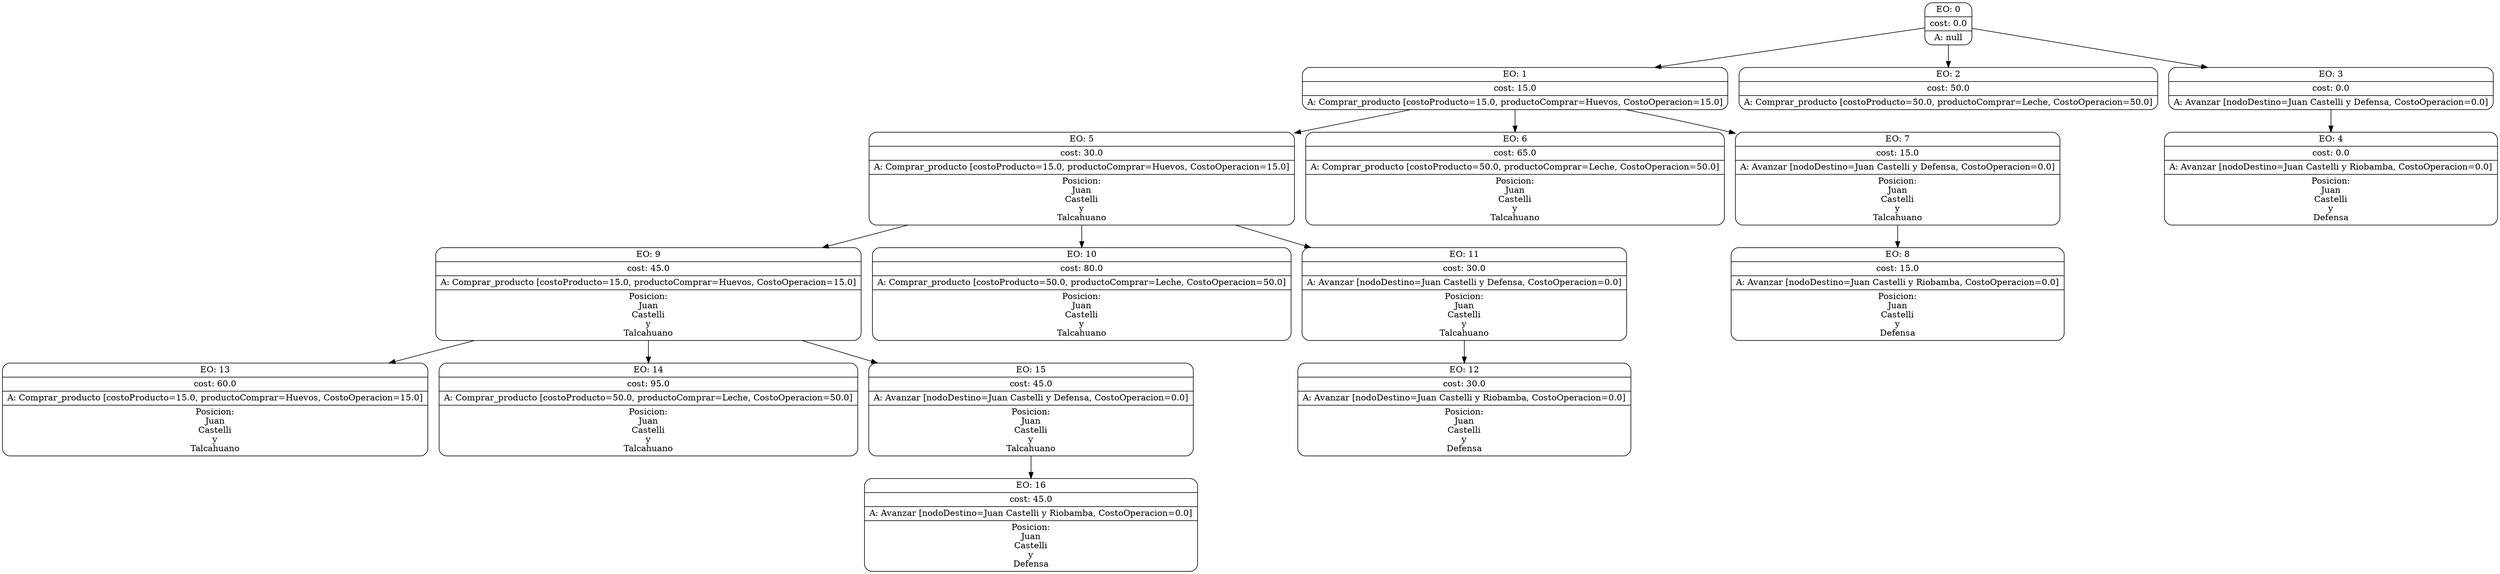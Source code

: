 digraph g {
node [shape = Mrecord];
nodo0[label="{EO: 0|cost: 0.0|A: null}"]
nodo1[label="{EO: 1|cost: 15.0|A: Comprar_producto [costoProducto=15.0, productoComprar=Huevos, CostoOperacion=15.0]}"]
nodo5[label="{EO: 5|cost: 30.0|A: Comprar_producto [costoProducto=15.0, productoComprar=Huevos, CostoOperacion=15.0]|Posicion:\nJuan\nCastelli\ny\nTalcahuano}"]
nodo9[label="{EO: 9|cost: 45.0|A: Comprar_producto [costoProducto=15.0, productoComprar=Huevos, CostoOperacion=15.0]|Posicion:\nJuan\nCastelli\ny\nTalcahuano}"]
nodo13[label="{EO: 13|cost: 60.0|A: Comprar_producto [costoProducto=15.0, productoComprar=Huevos, CostoOperacion=15.0]|Posicion:\nJuan\nCastelli\ny\nTalcahuano}"]

nodo9 -> nodo13;
nodo14[label="{EO: 14|cost: 95.0|A: Comprar_producto [costoProducto=50.0, productoComprar=Leche, CostoOperacion=50.0]|Posicion:\nJuan\nCastelli\ny\nTalcahuano}"]

nodo9 -> nodo14;
nodo15[label="{EO: 15|cost: 45.0|A: Avanzar [nodoDestino=Juan Castelli y Defensa, CostoOperacion=0.0]|Posicion:\nJuan\nCastelli\ny\nTalcahuano}"]
nodo16[label="{EO: 16|cost: 45.0|A: Avanzar [nodoDestino=Juan Castelli y Riobamba, CostoOperacion=0.0]|Posicion:\nJuan\nCastelli\ny\nDefensa}"]

nodo15 -> nodo16;

nodo9 -> nodo15;

nodo5 -> nodo9;
nodo10[label="{EO: 10|cost: 80.0|A: Comprar_producto [costoProducto=50.0, productoComprar=Leche, CostoOperacion=50.0]|Posicion:\nJuan\nCastelli\ny\nTalcahuano}"]

nodo5 -> nodo10;
nodo11[label="{EO: 11|cost: 30.0|A: Avanzar [nodoDestino=Juan Castelli y Defensa, CostoOperacion=0.0]|Posicion:\nJuan\nCastelli\ny\nTalcahuano}"]
nodo12[label="{EO: 12|cost: 30.0|A: Avanzar [nodoDestino=Juan Castelli y Riobamba, CostoOperacion=0.0]|Posicion:\nJuan\nCastelli\ny\nDefensa}"]

nodo11 -> nodo12;

nodo5 -> nodo11;

nodo1 -> nodo5;
nodo6[label="{EO: 6|cost: 65.0|A: Comprar_producto [costoProducto=50.0, productoComprar=Leche, CostoOperacion=50.0]|Posicion:\nJuan\nCastelli\ny\nTalcahuano}"]

nodo1 -> nodo6;
nodo7[label="{EO: 7|cost: 15.0|A: Avanzar [nodoDestino=Juan Castelli y Defensa, CostoOperacion=0.0]|Posicion:\nJuan\nCastelli\ny\nTalcahuano}"]
nodo8[label="{EO: 8|cost: 15.0|A: Avanzar [nodoDestino=Juan Castelli y Riobamba, CostoOperacion=0.0]|Posicion:\nJuan\nCastelli\ny\nDefensa}"]

nodo7 -> nodo8;

nodo1 -> nodo7;

nodo0 -> nodo1;
nodo2[label="{EO: 2|cost: 50.0|A: Comprar_producto [costoProducto=50.0, productoComprar=Leche, CostoOperacion=50.0]}"]

nodo0 -> nodo2;
nodo3[label="{EO: 3|cost: 0.0|A: Avanzar [nodoDestino=Juan Castelli y Defensa, CostoOperacion=0.0]}"]
nodo4[label="{EO: 4|cost: 0.0|A: Avanzar [nodoDestino=Juan Castelli y Riobamba, CostoOperacion=0.0]|Posicion:\nJuan\nCastelli\ny\nDefensa}"]

nodo3 -> nodo4;

nodo0 -> nodo3;


}